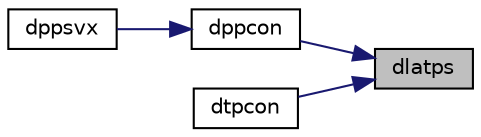 digraph "dlatps"
{
 // LATEX_PDF_SIZE
  edge [fontname="Helvetica",fontsize="10",labelfontname="Helvetica",labelfontsize="10"];
  node [fontname="Helvetica",fontsize="10",shape=record];
  rankdir="RL";
  Node1 [label="dlatps",height=0.2,width=0.4,color="black", fillcolor="grey75", style="filled", fontcolor="black",tooltip="DLATPS solves a triangular system of equations with the matrix held in packed storage."];
  Node1 -> Node2 [dir="back",color="midnightblue",fontsize="10",style="solid",fontname="Helvetica"];
  Node2 [label="dppcon",height=0.2,width=0.4,color="black", fillcolor="white", style="filled",URL="$dppcon_8f.html#a8107a68e3c7d948fe246bf0feae0470b",tooltip="DPPCON"];
  Node2 -> Node3 [dir="back",color="midnightblue",fontsize="10",style="solid",fontname="Helvetica"];
  Node3 [label="dppsvx",height=0.2,width=0.4,color="black", fillcolor="white", style="filled",URL="$dppsvx_8f.html#af53874c0cb1724d22aa2e3ede6b64ac1",tooltip="DPPSVX computes the solution to system of linear equations A * X = B for OTHER matrices"];
  Node1 -> Node4 [dir="back",color="midnightblue",fontsize="10",style="solid",fontname="Helvetica"];
  Node4 [label="dtpcon",height=0.2,width=0.4,color="black", fillcolor="white", style="filled",URL="$dtpcon_8f.html#ac62af772e7076f5c9a763c6d02f4fc42",tooltip="DTPCON"];
}
